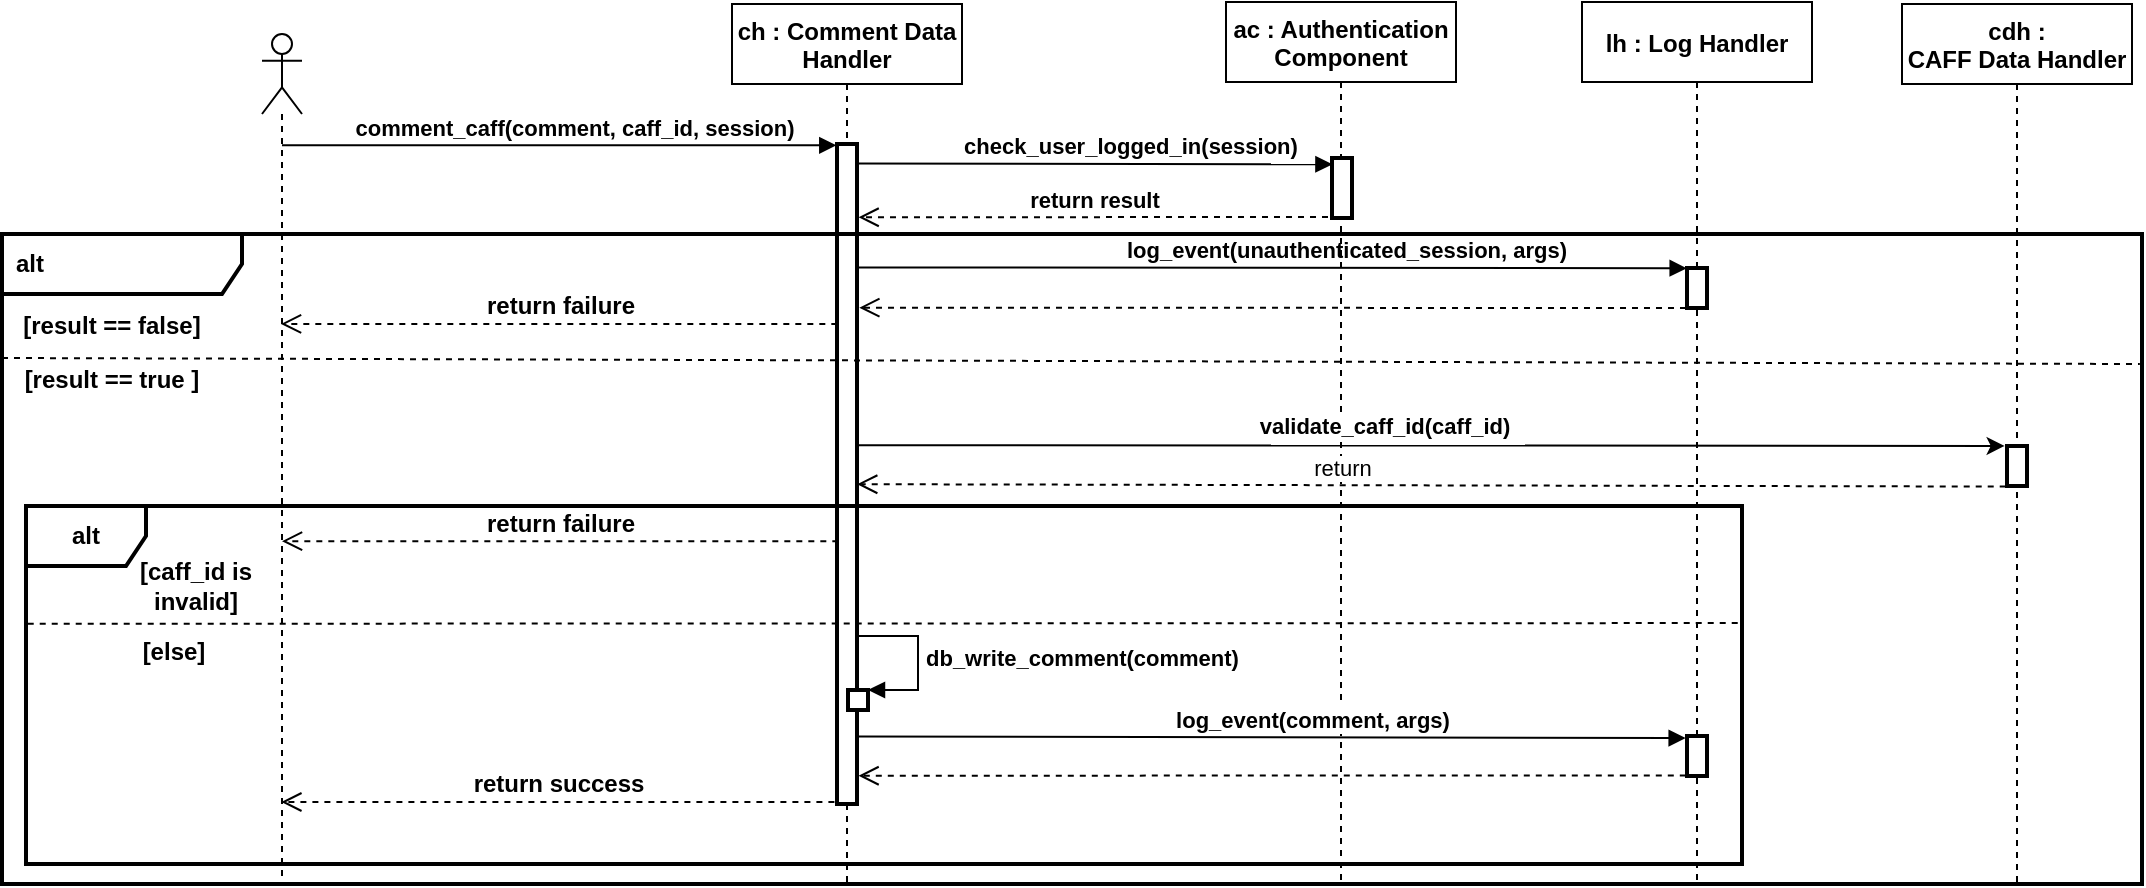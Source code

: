 <mxfile version="15.5.4" type="device"><diagram id="kgpKYQtTHZ0yAKxKKP6v" name="Page-1"><mxGraphModel dx="2035" dy="650" grid="1" gridSize="10" guides="1" tooltips="1" connect="1" arrows="1" fold="1" page="1" pageScale="1" pageWidth="850" pageHeight="1100" math="0" shadow="0"><root><mxCell id="0"/><mxCell id="1" parent="0"/><mxCell id="B0dvnY_isLKyHLbrr1CJ-33" value="&lt;font style=&quot;font-size: 11px&quot;&gt;&lt;b&gt;log_event(unauthenticated_session, args)&lt;br&gt;&lt;/b&gt;&lt;/font&gt;" style="html=1;verticalAlign=bottom;endArrow=block;rounded=0;fontSize=12;endSize=6;strokeWidth=1;entryX=-0.017;entryY=0.006;entryDx=0;entryDy=0;entryPerimeter=0;exitX=1.097;exitY=0.187;exitDx=0;exitDy=0;exitPerimeter=0;" edge="1" parent="1" source="B0dvnY_isLKyHLbrr1CJ-5" target="B0dvnY_isLKyHLbrr1CJ-25"><mxGeometry x="0.179" width="80" relative="1" as="geometry"><mxPoint x="340" y="212" as="sourcePoint"/><mxPoint x="698" y="214" as="targetPoint"/><mxPoint as="offset"/></mxGeometry></mxCell><mxCell id="B0dvnY_isLKyHLbrr1CJ-4" value="ch : Comment Data&#xA; Handler" style="shape=umlLifeline;perimeter=lifelinePerimeter;container=1;collapsible=0;recursiveResize=0;rounded=0;shadow=0;strokeWidth=1;fontStyle=1" vertex="1" parent="1"><mxGeometry x="255" y="80" width="115" height="440" as="geometry"/></mxCell><mxCell id="B0dvnY_isLKyHLbrr1CJ-5" value="" style="points=[];perimeter=orthogonalPerimeter;rounded=0;shadow=0;strokeWidth=2;" vertex="1" parent="B0dvnY_isLKyHLbrr1CJ-4"><mxGeometry x="52.5" y="70" width="10" height="330" as="geometry"/></mxCell><mxCell id="B0dvnY_isLKyHLbrr1CJ-6" value="" style="html=1;points=[];perimeter=orthogonalPerimeter;fontSize=11;strokeWidth=2;" vertex="1" parent="B0dvnY_isLKyHLbrr1CJ-4"><mxGeometry x="58" y="343" width="10" height="10" as="geometry"/></mxCell><mxCell id="B0dvnY_isLKyHLbrr1CJ-7" value="&lt;b&gt;db_write_comment(comment)&lt;/b&gt;" style="edgeStyle=orthogonalEdgeStyle;html=1;align=left;spacingLeft=2;endArrow=block;rounded=0;entryX=1;entryY=0;fontSize=11;" edge="1" parent="B0dvnY_isLKyHLbrr1CJ-4" target="B0dvnY_isLKyHLbrr1CJ-6"><mxGeometry relative="1" as="geometry"><mxPoint x="63" y="316" as="sourcePoint"/><Array as="points"><mxPoint x="93" y="316"/><mxPoint x="93" y="343"/></Array></mxGeometry></mxCell><mxCell id="B0dvnY_isLKyHLbrr1CJ-8" value="" style="shape=umlLifeline;participant=umlActor;perimeter=lifelinePerimeter;whiteSpace=wrap;html=1;container=1;collapsible=0;recursiveResize=0;verticalAlign=top;spacingTop=36;outlineConnect=0;" vertex="1" parent="1"><mxGeometry x="20" y="95" width="20" height="425" as="geometry"/></mxCell><mxCell id="B0dvnY_isLKyHLbrr1CJ-9" value="" style="html=1;verticalAlign=bottom;endArrow=block;rounded=0;entryX=-0.036;entryY=0.002;entryDx=0;entryDy=0;entryPerimeter=0;" edge="1" parent="1" source="B0dvnY_isLKyHLbrr1CJ-8" target="B0dvnY_isLKyHLbrr1CJ-5"><mxGeometry width="80" relative="1" as="geometry"><mxPoint x="140" y="149" as="sourcePoint"/><mxPoint x="290" y="150" as="targetPoint"/></mxGeometry></mxCell><mxCell id="B0dvnY_isLKyHLbrr1CJ-10" value="&lt;b&gt;comment_caff(comment, caff_id, session)&lt;/b&gt;" style="edgeLabel;html=1;align=center;verticalAlign=middle;resizable=0;points=[];" vertex="1" connectable="0" parent="B0dvnY_isLKyHLbrr1CJ-9"><mxGeometry x="-0.099" y="1" relative="1" as="geometry"><mxPoint x="21" y="-8" as="offset"/></mxGeometry></mxCell><mxCell id="B0dvnY_isLKyHLbrr1CJ-11" value="ac : Authentication&#xA; Component" style="shape=umlLifeline;perimeter=lifelinePerimeter;container=1;collapsible=0;recursiveResize=0;rounded=0;shadow=0;strokeWidth=1;fontStyle=1" vertex="1" parent="1"><mxGeometry x="502" y="79" width="115" height="441" as="geometry"/></mxCell><mxCell id="B0dvnY_isLKyHLbrr1CJ-12" value="" style="points=[];perimeter=orthogonalPerimeter;rounded=0;shadow=0;strokeWidth=2;" vertex="1" parent="B0dvnY_isLKyHLbrr1CJ-11"><mxGeometry x="53" y="78" width="10" height="30" as="geometry"/></mxCell><mxCell id="B0dvnY_isLKyHLbrr1CJ-13" value="&lt;b&gt;check_user_logged_in(session)&lt;/b&gt;" style="html=1;verticalAlign=bottom;endArrow=block;rounded=0;entryX=0.021;entryY=0.038;entryDx=0;entryDy=0;entryPerimeter=0;exitX=0.941;exitY=0.036;exitDx=0;exitDy=0;exitPerimeter=0;" edge="1" parent="1"><mxGeometry x="0.155" width="80" relative="1" as="geometry"><mxPoint x="316.91" y="159.704" as="sourcePoint"/><mxPoint x="555.21" y="160.14" as="targetPoint"/><mxPoint as="offset"/></mxGeometry></mxCell><mxCell id="B0dvnY_isLKyHLbrr1CJ-14" value="&lt;b&gt;return result&lt;br&gt;&lt;/b&gt;" style="html=1;verticalAlign=bottom;endArrow=open;dashed=1;endSize=8;rounded=0;exitX=-0.143;exitY=0.795;exitDx=0;exitDy=0;exitPerimeter=0;entryX=1.08;entryY=0.111;entryDx=0;entryDy=0;entryPerimeter=0;" edge="1" parent="1" target="B0dvnY_isLKyHLbrr1CJ-5"><mxGeometry relative="1" as="geometry"><mxPoint x="553" y="186.5" as="sourcePoint"/><mxPoint x="350" y="187" as="targetPoint"/></mxGeometry></mxCell><mxCell id="B0dvnY_isLKyHLbrr1CJ-15" value="" style="endArrow=none;dashed=1;html=1;strokeWidth=1;rounded=0;endSize=6;exitX=0;exitY=1;exitDx=0;exitDy=0;entryX=0.999;entryY=0.2;entryDx=0;entryDy=0;entryPerimeter=0;" edge="1" parent="1" target="B0dvnY_isLKyHLbrr1CJ-1"><mxGeometry width="50" height="50" relative="1" as="geometry"><mxPoint x="-110" y="257.0" as="sourcePoint"/><mxPoint x="918.97" y="258.918" as="targetPoint"/></mxGeometry></mxCell><mxCell id="B0dvnY_isLKyHLbrr1CJ-16" value="&lt;b&gt;[result == true ]&lt;br&gt;&lt;/b&gt;" style="text;html=1;strokeColor=none;fillColor=none;align=center;verticalAlign=middle;whiteSpace=wrap;rounded=0;" vertex="1" parent="1"><mxGeometry x="-110" y="253" width="110" height="30" as="geometry"/></mxCell><mxCell id="B0dvnY_isLKyHLbrr1CJ-17" value="&lt;b&gt;[result == false]&lt;/b&gt;" style="text;html=1;strokeColor=none;fillColor=none;align=center;verticalAlign=middle;whiteSpace=wrap;rounded=0;" vertex="1" parent="1"><mxGeometry x="-110" y="226" width="110" height="30" as="geometry"/></mxCell><mxCell id="B0dvnY_isLKyHLbrr1CJ-18" value="&lt;b&gt;return failure&lt;br&gt;&lt;/b&gt;" style="html=1;verticalAlign=bottom;endArrow=open;dashed=1;endSize=8;rounded=0;fontSize=12;strokeWidth=1;exitX=0.016;exitY=0.476;exitDx=0;exitDy=0;exitPerimeter=0;" edge="1" parent="1"><mxGeometry relative="1" as="geometry"><mxPoint x="307.66" y="239.96" as="sourcePoint"/><mxPoint x="29.5" y="239.96" as="targetPoint"/></mxGeometry></mxCell><mxCell id="B0dvnY_isLKyHLbrr1CJ-22" value="&lt;b&gt;return success&lt;br&gt;&lt;/b&gt;" style="html=1;verticalAlign=bottom;endArrow=open;dashed=1;endSize=8;rounded=0;fontSize=12;strokeWidth=1;exitX=-0.13;exitY=1;exitDx=0;exitDy=0;exitPerimeter=0;" edge="1" parent="1"><mxGeometry relative="1" as="geometry"><mxPoint x="306.2" y="479" as="sourcePoint"/><mxPoint x="29.667" y="479" as="targetPoint"/></mxGeometry></mxCell><mxCell id="B0dvnY_isLKyHLbrr1CJ-24" value="lh : Log Handler" style="shape=umlLifeline;perimeter=lifelinePerimeter;container=1;collapsible=0;recursiveResize=0;rounded=0;shadow=0;strokeWidth=1;fontStyle=1" vertex="1" parent="1"><mxGeometry x="680" y="79" width="115" height="441" as="geometry"/></mxCell><mxCell id="B0dvnY_isLKyHLbrr1CJ-25" value="" style="points=[];perimeter=orthogonalPerimeter;rounded=0;shadow=0;strokeWidth=2;" vertex="1" parent="B0dvnY_isLKyHLbrr1CJ-24"><mxGeometry x="52.5" y="133" width="10" height="20" as="geometry"/></mxCell><mxCell id="B0dvnY_isLKyHLbrr1CJ-35" value="" style="points=[];perimeter=orthogonalPerimeter;rounded=0;shadow=0;strokeWidth=2;" vertex="1" parent="B0dvnY_isLKyHLbrr1CJ-24"><mxGeometry x="52.5" y="367" width="10" height="20" as="geometry"/></mxCell><mxCell id="B0dvnY_isLKyHLbrr1CJ-26" value="&lt;font style=&quot;font-size: 11px&quot;&gt;&lt;b&gt;log_event(comment, args)&lt;br&gt;&lt;/b&gt;&lt;/font&gt;" style="html=1;verticalAlign=bottom;endArrow=block;rounded=0;fontSize=12;endSize=6;strokeWidth=1;entryX=-0.067;entryY=0.896;entryDx=0;entryDy=0;entryPerimeter=0;exitX=1.029;exitY=0.842;exitDx=0;exitDy=0;exitPerimeter=0;" edge="1" parent="1"><mxGeometry x="0.098" width="80" relative="1" as="geometry"><mxPoint x="317.79" y="446.188" as="sourcePoint"/><mxPoint x="731.83" y="447.04" as="targetPoint"/><mxPoint as="offset"/></mxGeometry></mxCell><mxCell id="B0dvnY_isLKyHLbrr1CJ-27" value="" style="html=1;verticalAlign=bottom;endArrow=open;dashed=1;endSize=8;rounded=0;fontSize=12;strokeWidth=1;exitX=-0.06;exitY=1.003;exitDx=0;exitDy=0;exitPerimeter=0;entryX=1.077;entryY=0.934;entryDx=0;entryDy=0;entryPerimeter=0;" edge="1" parent="1"><mxGeometry relative="1" as="geometry"><mxPoint x="731.9" y="465.69" as="sourcePoint"/><mxPoint x="318.27" y="465.876" as="targetPoint"/></mxGeometry></mxCell><mxCell id="B0dvnY_isLKyHLbrr1CJ-34" value="" style="html=1;verticalAlign=bottom;endArrow=open;dashed=1;endSize=8;rounded=0;fontSize=12;strokeWidth=1;exitX=-0.05;exitY=0.075;exitDx=0;exitDy=0;exitPerimeter=0;startSize=7;entryX=1.116;entryY=0.248;entryDx=0;entryDy=0;entryPerimeter=0;" edge="1" parent="1" target="B0dvnY_isLKyHLbrr1CJ-5"><mxGeometry relative="1" as="geometry"><mxPoint x="732" y="232" as="sourcePoint"/><mxPoint x="340" y="232" as="targetPoint"/></mxGeometry></mxCell><mxCell id="B0dvnY_isLKyHLbrr1CJ-39" value="&lt;b&gt;[caff_id is invalid]&lt;/b&gt;" style="text;html=1;strokeColor=none;fillColor=none;align=center;verticalAlign=middle;whiteSpace=wrap;rounded=0;" vertex="1" parent="1"><mxGeometry x="-43" y="355.5" width="60" height="30" as="geometry"/></mxCell><mxCell id="B0dvnY_isLKyHLbrr1CJ-41" value="&lt;b&gt;return failure&lt;br&gt;&lt;/b&gt;" style="html=1;verticalAlign=bottom;endArrow=open;dashed=1;endSize=8;rounded=0;fontSize=12;strokeWidth=1;exitX=0.016;exitY=0.476;exitDx=0;exitDy=0;exitPerimeter=0;" edge="1" parent="1"><mxGeometry relative="1" as="geometry"><mxPoint x="308.16" y="348.58" as="sourcePoint"/><mxPoint x="30" y="348.58" as="targetPoint"/></mxGeometry></mxCell><mxCell id="B0dvnY_isLKyHLbrr1CJ-42" value="cdh :&#xA; CAFF Data Handler" style="shape=umlLifeline;perimeter=lifelinePerimeter;container=1;collapsible=0;recursiveResize=0;rounded=0;shadow=0;strokeWidth=1;fontStyle=1" vertex="1" parent="1"><mxGeometry x="840" y="80" width="115" height="440" as="geometry"/></mxCell><mxCell id="B0dvnY_isLKyHLbrr1CJ-43" value="" style="points=[];perimeter=orthogonalPerimeter;rounded=0;shadow=0;strokeWidth=2;" vertex="1" parent="B0dvnY_isLKyHLbrr1CJ-42"><mxGeometry x="52.5" y="221" width="10" height="20" as="geometry"/></mxCell><mxCell id="B0dvnY_isLKyHLbrr1CJ-46" value="" style="endArrow=classic;html=1;rounded=0;exitX=1.092;exitY=0.432;exitDx=0;exitDy=0;exitPerimeter=0;entryX=-0.118;entryY=-0.002;entryDx=0;entryDy=0;entryPerimeter=0;" edge="1" parent="1" target="B0dvnY_isLKyHLbrr1CJ-43"><mxGeometry width="50" height="50" relative="1" as="geometry"><mxPoint x="318.42" y="300.6" as="sourcePoint"/><mxPoint x="850" y="302" as="targetPoint"/></mxGeometry></mxCell><mxCell id="B0dvnY_isLKyHLbrr1CJ-49" value="&lt;b&gt;validate_caff_id(caff_id)&lt;/b&gt;" style="edgeLabel;html=1;align=center;verticalAlign=middle;resizable=0;points=[];" vertex="1" connectable="0" parent="B0dvnY_isLKyHLbrr1CJ-46"><mxGeometry x="-0.058" relative="1" as="geometry"><mxPoint x="-8" y="-10" as="offset"/></mxGeometry></mxCell><mxCell id="B0dvnY_isLKyHLbrr1CJ-48" value="return" style="html=1;verticalAlign=bottom;endArrow=open;dashed=1;endSize=8;rounded=0;entryX=1.01;entryY=0.497;entryDx=0;entryDy=0;entryPerimeter=0;exitX=-0.064;exitY=1.014;exitDx=0;exitDy=0;exitPerimeter=0;" edge="1" parent="1" source="B0dvnY_isLKyHLbrr1CJ-43"><mxGeometry x="0.156" relative="1" as="geometry"><mxPoint x="720" y="301" as="sourcePoint"/><mxPoint x="317.6" y="320.1" as="targetPoint"/><mxPoint as="offset"/></mxGeometry></mxCell><mxCell id="B0dvnY_isLKyHLbrr1CJ-50" value="" style="endArrow=none;dashed=1;html=1;strokeWidth=1;rounded=0;endSize=6;entryX=0.999;entryY=0.327;entryDx=0;entryDy=0;entryPerimeter=0;exitX=0.001;exitY=0.329;exitDx=0;exitDy=0;exitPerimeter=0;" edge="1" parent="1" source="B0dvnY_isLKyHLbrr1CJ-37" target="B0dvnY_isLKyHLbrr1CJ-37"><mxGeometry width="50" height="50" relative="1" as="geometry"><mxPoint x="-70" y="392" as="sourcePoint"/><mxPoint x="809.09" y="392" as="targetPoint"/></mxGeometry></mxCell><mxCell id="B0dvnY_isLKyHLbrr1CJ-51" value="&lt;b&gt;[else]&lt;/b&gt;" style="text;html=1;strokeColor=none;fillColor=none;align=center;verticalAlign=middle;whiteSpace=wrap;rounded=0;" vertex="1" parent="1"><mxGeometry x="-54" y="388.5" width="60" height="30" as="geometry"/></mxCell><mxCell id="B0dvnY_isLKyHLbrr1CJ-37" value="&lt;div&gt;&lt;b&gt;alt&lt;/b&gt;&lt;/div&gt;" style="shape=umlFrame;whiteSpace=wrap;html=1;strokeWidth=2;" vertex="1" parent="1"><mxGeometry x="-98" y="331" width="858" height="179" as="geometry"/></mxCell><mxCell id="B0dvnY_isLKyHLbrr1CJ-1" value="&lt;font style=&quot;font-size: 12px&quot;&gt;&lt;b&gt;alt&lt;/b&gt;&lt;/font&gt;" style="shape=umlFrame;whiteSpace=wrap;html=1;width=120;height=30;boundedLbl=1;verticalAlign=middle;align=left;spacingLeft=5;strokeWidth=2;" vertex="1" parent="1"><mxGeometry x="-110" y="195" width="1070" height="325" as="geometry"/></mxCell></root></mxGraphModel></diagram></mxfile>